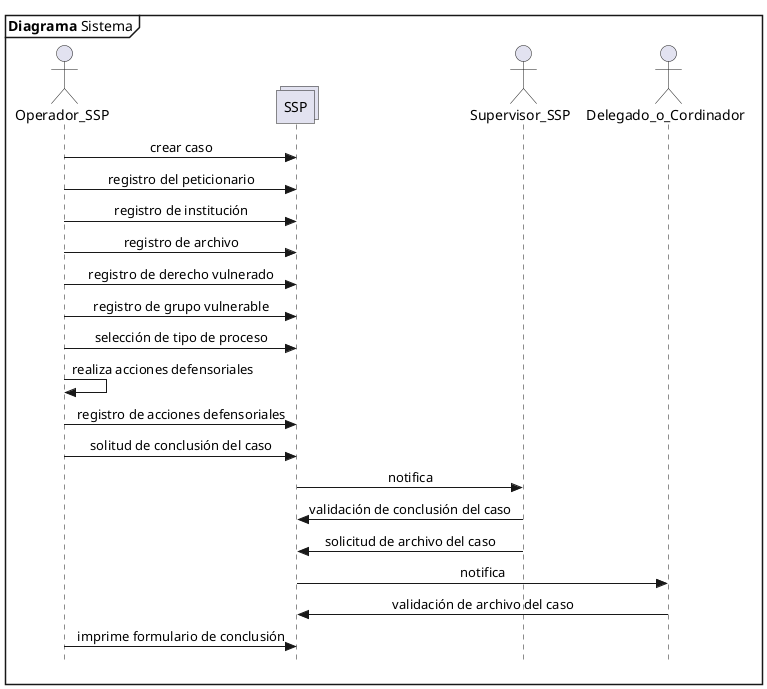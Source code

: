 @startuml Diagrama_Sistema
skinparam Style strictuml
skinparam SequenceMessageAlignment center

mainframe **Diagrama** Sistema

actor Operador_SSP as opssp
collections SSP
actor Supervisor_SSP as supssp
actor Delegado_o_Cordinador as delcor

opssp->SSP: crear caso
opssp->SSP: registro del peticionario
opssp->SSP: registro de institución 
opssp->SSP: registro de archivo
opssp->SSP: registro de derecho vulnerado
opssp->SSP: registro de grupo vulnerable
opssp->SSP: selección de tipo de proceso
opssp->opssp: realiza acciones defensoriales
opssp->SSP: registro de acciones defensoriales
opssp->SSP: solitud de conclusión del caso
SSP->supssp: notifica
supssp->SSP: validación de conclusión del caso
supssp->SSP: solicitud de archivo del caso
SSP->delcor: notifica
delcor->SSP: validación de archivo del caso
opssp->SSP: imprime formulario de conclusión

@enduml